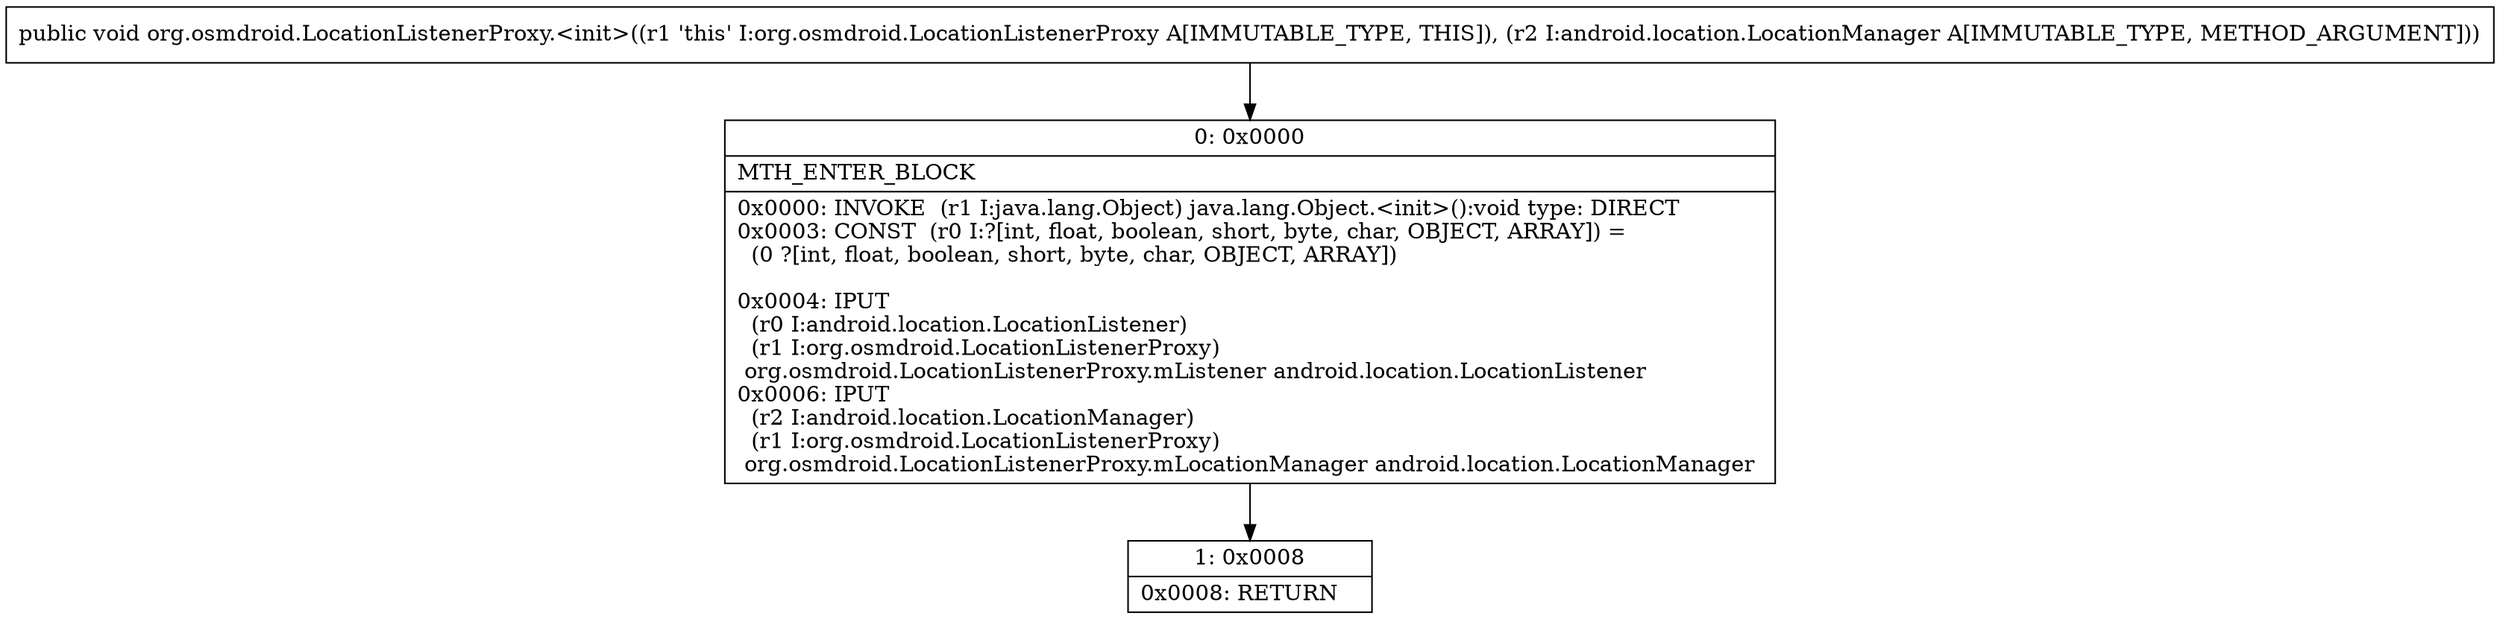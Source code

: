 digraph "CFG fororg.osmdroid.LocationListenerProxy.\<init\>(Landroid\/location\/LocationManager;)V" {
Node_0 [shape=record,label="{0\:\ 0x0000|MTH_ENTER_BLOCK\l|0x0000: INVOKE  (r1 I:java.lang.Object) java.lang.Object.\<init\>():void type: DIRECT \l0x0003: CONST  (r0 I:?[int, float, boolean, short, byte, char, OBJECT, ARRAY]) = \l  (0 ?[int, float, boolean, short, byte, char, OBJECT, ARRAY])\l \l0x0004: IPUT  \l  (r0 I:android.location.LocationListener)\l  (r1 I:org.osmdroid.LocationListenerProxy)\l org.osmdroid.LocationListenerProxy.mListener android.location.LocationListener \l0x0006: IPUT  \l  (r2 I:android.location.LocationManager)\l  (r1 I:org.osmdroid.LocationListenerProxy)\l org.osmdroid.LocationListenerProxy.mLocationManager android.location.LocationManager \l}"];
Node_1 [shape=record,label="{1\:\ 0x0008|0x0008: RETURN   \l}"];
MethodNode[shape=record,label="{public void org.osmdroid.LocationListenerProxy.\<init\>((r1 'this' I:org.osmdroid.LocationListenerProxy A[IMMUTABLE_TYPE, THIS]), (r2 I:android.location.LocationManager A[IMMUTABLE_TYPE, METHOD_ARGUMENT])) }"];
MethodNode -> Node_0;
Node_0 -> Node_1;
}

